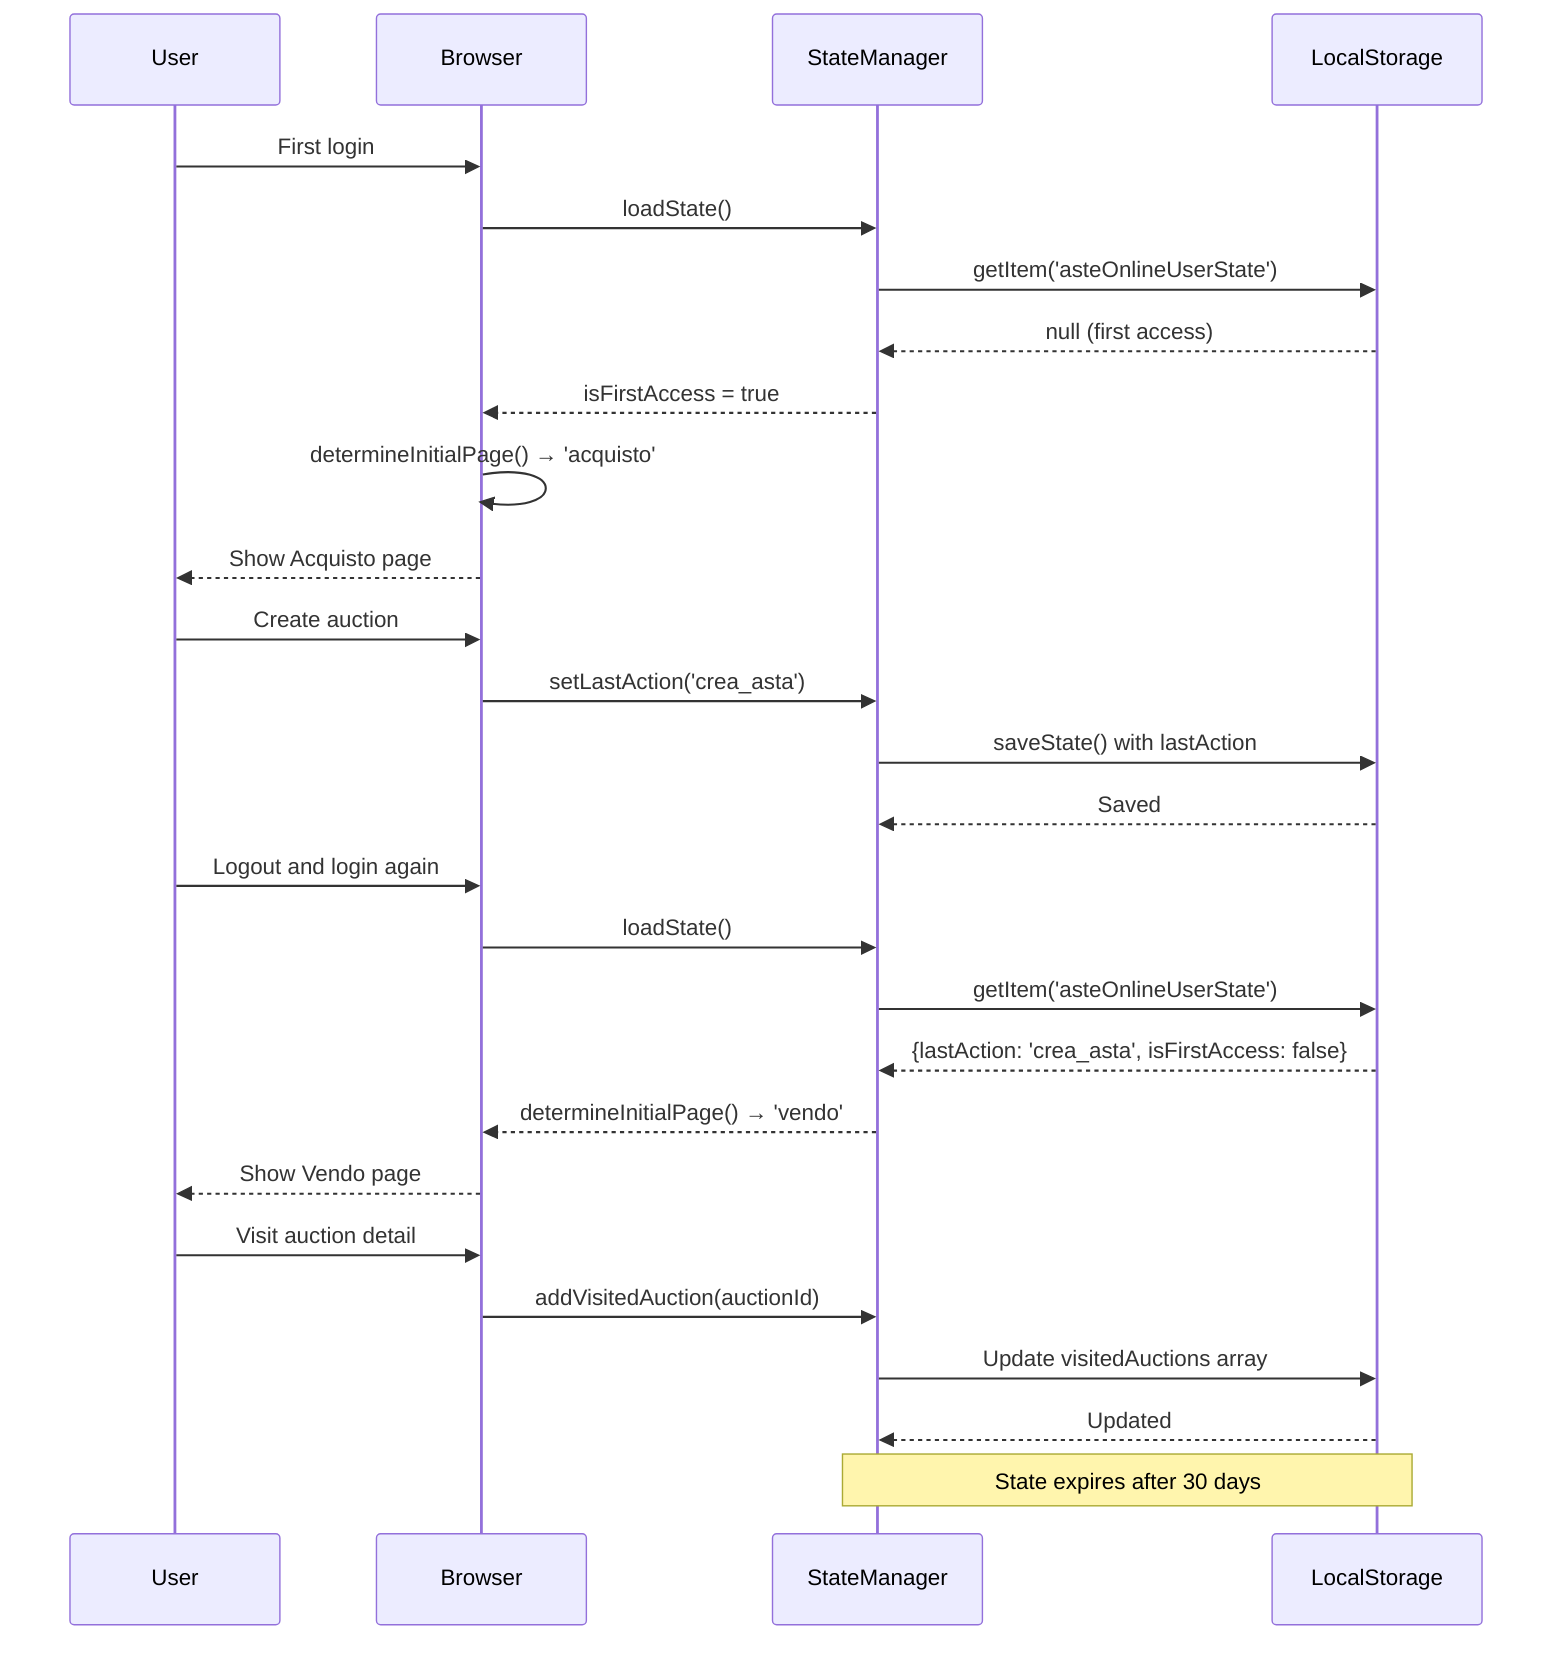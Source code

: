 sequenceDiagram
    participant User
    participant Browser
    participant StateManager
    participant LocalStorage

    User->>Browser: First login
    Browser->>StateManager: loadState()
    StateManager->>LocalStorage: getItem('asteOnlineUserState')
    LocalStorage-->>StateManager: null (first access)
    StateManager-->>Browser: isFirstAccess = true
    Browser->>Browser: determineInitialPage() → 'acquisto'
    Browser-->>User: Show Acquisto page

    User->>Browser: Create auction
    Browser->>StateManager: setLastAction('crea_asta')
    StateManager->>LocalStorage: saveState() with lastAction
    LocalStorage-->>StateManager: Saved

    User->>Browser: Logout and login again
    Browser->>StateManager: loadState()
    StateManager->>LocalStorage: getItem('asteOnlineUserState')
    LocalStorage-->>StateManager: {lastAction: 'crea_asta', isFirstAccess: false}
    StateManager-->>Browser: determineInitialPage() → 'vendo'
    Browser-->>User: Show Vendo page

    User->>Browser: Visit auction detail
    Browser->>StateManager: addVisitedAuction(auctionId)
    StateManager->>LocalStorage: Update visitedAuctions array
    LocalStorage-->>StateManager: Updated

    Note over StateManager, LocalStorage: State expires after 30 days